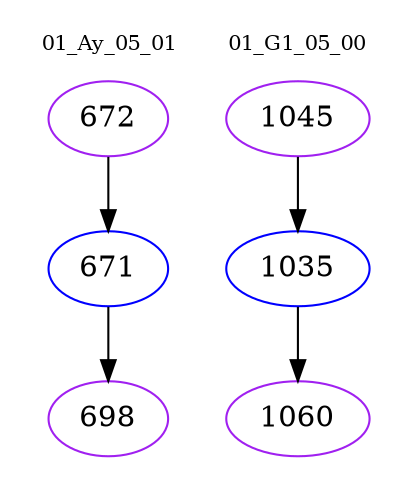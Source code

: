 digraph{
subgraph cluster_0 {
color = white
label = "01_Ay_05_01";
fontsize=10;
T0_672 [label="672", color="purple"]
T0_672 -> T0_671 [color="black"]
T0_671 [label="671", color="blue"]
T0_671 -> T0_698 [color="black"]
T0_698 [label="698", color="purple"]
}
subgraph cluster_1 {
color = white
label = "01_G1_05_00";
fontsize=10;
T1_1045 [label="1045", color="purple"]
T1_1045 -> T1_1035 [color="black"]
T1_1035 [label="1035", color="blue"]
T1_1035 -> T1_1060 [color="black"]
T1_1060 [label="1060", color="purple"]
}
}
